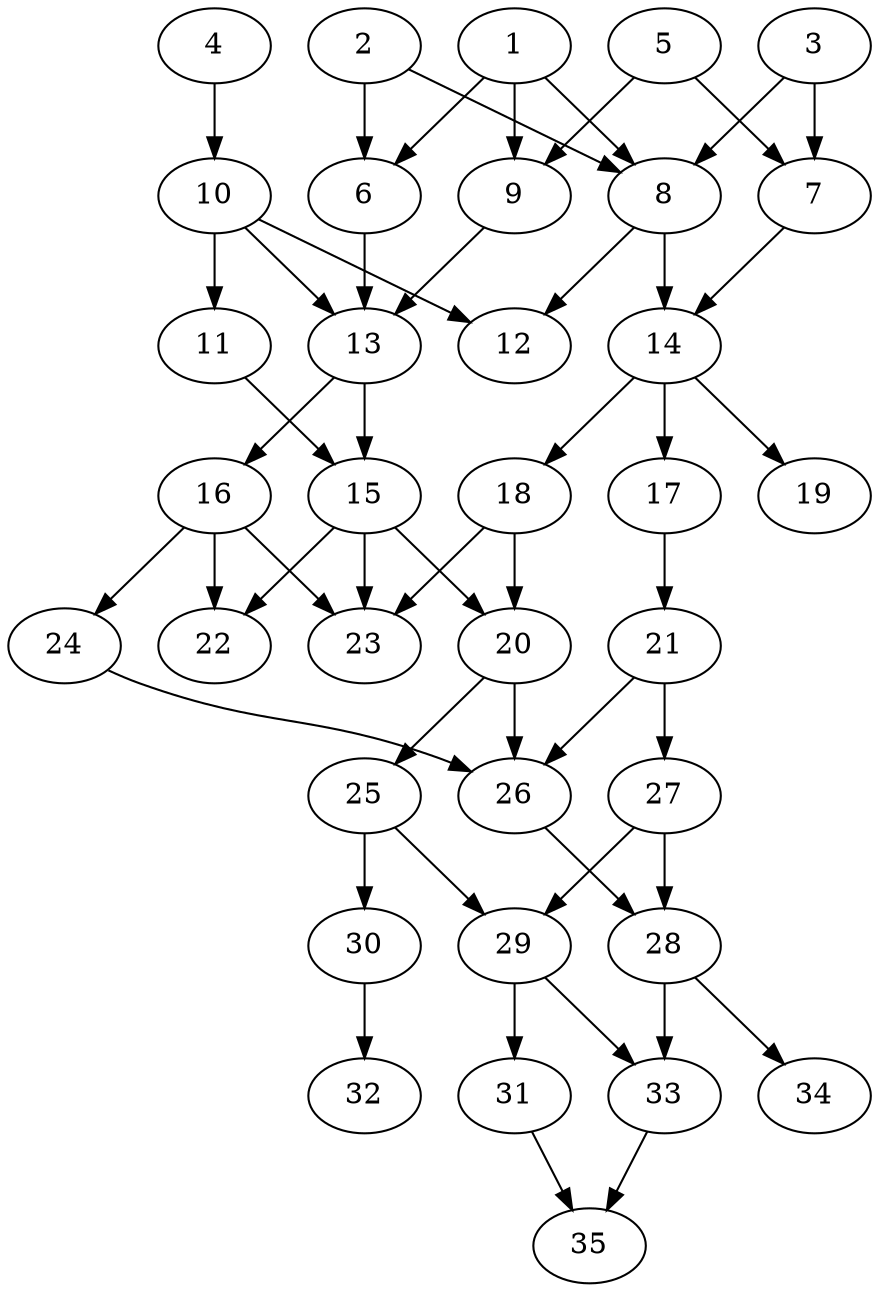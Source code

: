 // DAG automatically generated by daggen at Thu Oct  3 14:05:37 2019
// ./daggen --dot -n 35 --ccr 0.3 --fat 0.5 --regular 0.7 --density 0.5 --mindata 5242880 --maxdata 52428800 
digraph G {
  1 [size="117449387", alpha="0.06", expect_size="35234816"] 
  1 -> 6 [size ="35234816"]
  1 -> 8 [size ="35234816"]
  1 -> 9 [size ="35234816"]
  2 [size="159685973", alpha="0.03", expect_size="47905792"] 
  2 -> 6 [size ="47905792"]
  2 -> 8 [size ="47905792"]
  3 [size="119814827", alpha="0.13", expect_size="35944448"] 
  3 -> 7 [size ="35944448"]
  3 -> 8 [size ="35944448"]
  4 [size="70331733", alpha="0.06", expect_size="21099520"] 
  4 -> 10 [size ="21099520"]
  5 [size="131112960", alpha="0.02", expect_size="39333888"] 
  5 -> 7 [size ="39333888"]
  5 -> 9 [size ="39333888"]
  6 [size="17694720", alpha="0.12", expect_size="5308416"] 
  6 -> 13 [size ="5308416"]
  7 [size="170792960", alpha="0.01", expect_size="51237888"] 
  7 -> 14 [size ="51237888"]
  8 [size="134690133", alpha="0.12", expect_size="40407040"] 
  8 -> 12 [size ="40407040"]
  8 -> 14 [size ="40407040"]
  9 [size="162007040", alpha="0.07", expect_size="48602112"] 
  9 -> 13 [size ="48602112"]
  10 [size="20442453", alpha="0.16", expect_size="6132736"] 
  10 -> 11 [size ="6132736"]
  10 -> 12 [size ="6132736"]
  10 -> 13 [size ="6132736"]
  11 [size="50715307", alpha="0.06", expect_size="15214592"] 
  11 -> 15 [size ="15214592"]
  12 [size="97071787", alpha="0.02", expect_size="29121536"] 
  13 [size="121535147", alpha="0.14", expect_size="36460544"] 
  13 -> 15 [size ="36460544"]
  13 -> 16 [size ="36460544"]
  14 [size="63508480", alpha="0.11", expect_size="19052544"] 
  14 -> 17 [size ="19052544"]
  14 -> 18 [size ="19052544"]
  14 -> 19 [size ="19052544"]
  15 [size="111827627", alpha="0.06", expect_size="33548288"] 
  15 -> 20 [size ="33548288"]
  15 -> 22 [size ="33548288"]
  15 -> 23 [size ="33548288"]
  16 [size="125156693", alpha="0.06", expect_size="37547008"] 
  16 -> 22 [size ="37547008"]
  16 -> 23 [size ="37547008"]
  16 -> 24 [size ="37547008"]
  17 [size="58456747", alpha="0.04", expect_size="17537024"] 
  17 -> 21 [size ="17537024"]
  18 [size="65979733", alpha="0.15", expect_size="19793920"] 
  18 -> 20 [size ="19793920"]
  18 -> 23 [size ="19793920"]
  19 [size="160037547", alpha="0.17", expect_size="48011264"] 
  20 [size="59880107", alpha="0.01", expect_size="17964032"] 
  20 -> 25 [size ="17964032"]
  20 -> 26 [size ="17964032"]
  21 [size="28439893", alpha="0.19", expect_size="8531968"] 
  21 -> 26 [size ="8531968"]
  21 -> 27 [size ="8531968"]
  22 [size="72407040", alpha="0.14", expect_size="21722112"] 
  23 [size="91398827", alpha="0.03", expect_size="27419648"] 
  24 [size="44393813", alpha="0.18", expect_size="13318144"] 
  24 -> 26 [size ="13318144"]
  25 [size="133191680", alpha="0.07", expect_size="39957504"] 
  25 -> 29 [size ="39957504"]
  25 -> 30 [size ="39957504"]
  26 [size="24152747", alpha="0.17", expect_size="7245824"] 
  26 -> 28 [size ="7245824"]
  27 [size="69908480", alpha="0.06", expect_size="20972544"] 
  27 -> 28 [size ="20972544"]
  27 -> 29 [size ="20972544"]
  28 [size="105045333", alpha="0.10", expect_size="31513600"] 
  28 -> 33 [size ="31513600"]
  28 -> 34 [size ="31513600"]
  29 [size="63242240", alpha="0.13", expect_size="18972672"] 
  29 -> 31 [size ="18972672"]
  29 -> 33 [size ="18972672"]
  30 [size="35799040", alpha="0.16", expect_size="10739712"] 
  30 -> 32 [size ="10739712"]
  31 [size="45117440", alpha="0.03", expect_size="13535232"] 
  31 -> 35 [size ="13535232"]
  32 [size="33884160", alpha="0.20", expect_size="10165248"] 
  33 [size="144315733", alpha="0.10", expect_size="43294720"] 
  33 -> 35 [size ="43294720"]
  34 [size="164174507", alpha="0.07", expect_size="49252352"] 
  35 [size="146315947", alpha="0.15", expect_size="43894784"] 
}
